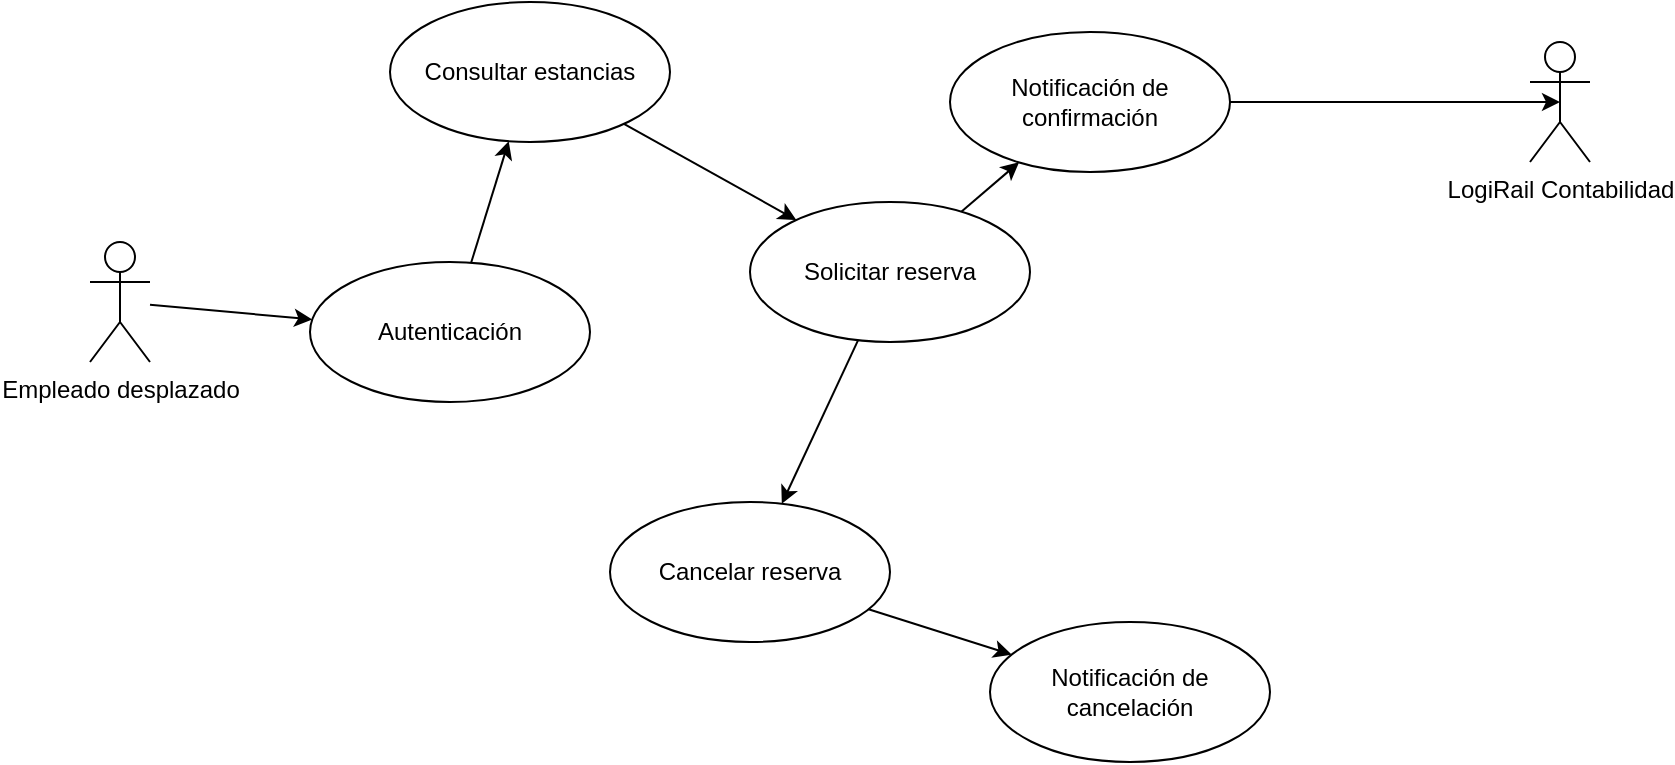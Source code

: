 <mxfile>
    <diagram id="TpJAPmC7e7kiTyyjaKpj" name="Page-1">
        <mxGraphModel dx="1980" dy="523" grid="1" gridSize="10" guides="1" tooltips="1" connect="1" arrows="1" fold="1" page="1" pageScale="1" pageWidth="850" pageHeight="1100" math="0" shadow="0">
            <root>
                <mxCell id="0"/>
                <mxCell id="1" parent="0"/>
                <mxCell id="4" style="edgeStyle=none;html=1;" parent="1" source="2" target="35" edge="1">
                    <mxGeometry relative="1" as="geometry"/>
                </mxCell>
                <mxCell id="2" value="Empleado desplazado" style="shape=umlActor;verticalLabelPosition=bottom;verticalAlign=top;html=1;" parent="1" vertex="1">
                    <mxGeometry x="10" y="170" width="30" height="60" as="geometry"/>
                </mxCell>
                <mxCell id="3" value="Consultar estancias" style="ellipse;whiteSpace=wrap;html=1;" parent="1" vertex="1">
                    <mxGeometry x="160" y="50" width="140" height="70" as="geometry"/>
                </mxCell>
                <mxCell id="21" style="edgeStyle=none;html=1;" parent="1" source="5" target="19" edge="1">
                    <mxGeometry relative="1" as="geometry"/>
                </mxCell>
                <mxCell id="28" style="edgeStyle=none;html=1;" parent="1" source="5" target="31" edge="1">
                    <mxGeometry relative="1" as="geometry">
                        <mxPoint x="473.541" y="244.31" as="targetPoint"/>
                    </mxGeometry>
                </mxCell>
                <mxCell id="5" value="Solicitar reserva" style="ellipse;whiteSpace=wrap;html=1;" parent="1" vertex="1">
                    <mxGeometry x="340" y="150" width="140" height="70" as="geometry"/>
                </mxCell>
                <mxCell id="13" style="edgeStyle=none;html=1;" parent="1" source="3" target="5" edge="1">
                    <mxGeometry relative="1" as="geometry">
                        <mxPoint x="290" y="215" as="sourcePoint"/>
                    </mxGeometry>
                </mxCell>
                <mxCell id="18" value="LogiRail Contabilidad" style="shape=umlActor;verticalLabelPosition=bottom;verticalAlign=top;html=1;" parent="1" vertex="1">
                    <mxGeometry x="730" y="70" width="30" height="60" as="geometry"/>
                </mxCell>
                <mxCell id="34" style="edgeStyle=none;html=1;" parent="1" source="19" target="33" edge="1">
                    <mxGeometry relative="1" as="geometry"/>
                </mxCell>
                <mxCell id="19" value="Cancelar reserva" style="ellipse;whiteSpace=wrap;html=1;" parent="1" vertex="1">
                    <mxGeometry x="270" y="300" width="140" height="70" as="geometry"/>
                </mxCell>
                <mxCell id="32" style="edgeStyle=none;html=1;entryX=0.5;entryY=0.5;entryDx=0;entryDy=0;entryPerimeter=0;" parent="1" source="31" target="18" edge="1">
                    <mxGeometry relative="1" as="geometry"/>
                </mxCell>
                <mxCell id="31" value="Notificación de confirmación" style="ellipse;whiteSpace=wrap;html=1;" parent="1" vertex="1">
                    <mxGeometry x="440" y="65" width="140" height="70" as="geometry"/>
                </mxCell>
                <mxCell id="33" value="Notificación de cancelación" style="ellipse;whiteSpace=wrap;html=1;" parent="1" vertex="1">
                    <mxGeometry x="460" y="360" width="140" height="70" as="geometry"/>
                </mxCell>
                <mxCell id="35" value="Autenticación" style="ellipse;whiteSpace=wrap;html=1;" vertex="1" parent="1">
                    <mxGeometry x="120" y="180" width="140" height="70" as="geometry"/>
                </mxCell>
                <mxCell id="36" style="edgeStyle=none;html=1;" edge="1" parent="1" source="35" target="3">
                    <mxGeometry relative="1" as="geometry">
                        <mxPoint x="50" y="239.286" as="sourcePoint"/>
                        <mxPoint x="122.634" y="381.094" as="targetPoint"/>
                    </mxGeometry>
                </mxCell>
            </root>
        </mxGraphModel>
    </diagram>
</mxfile>